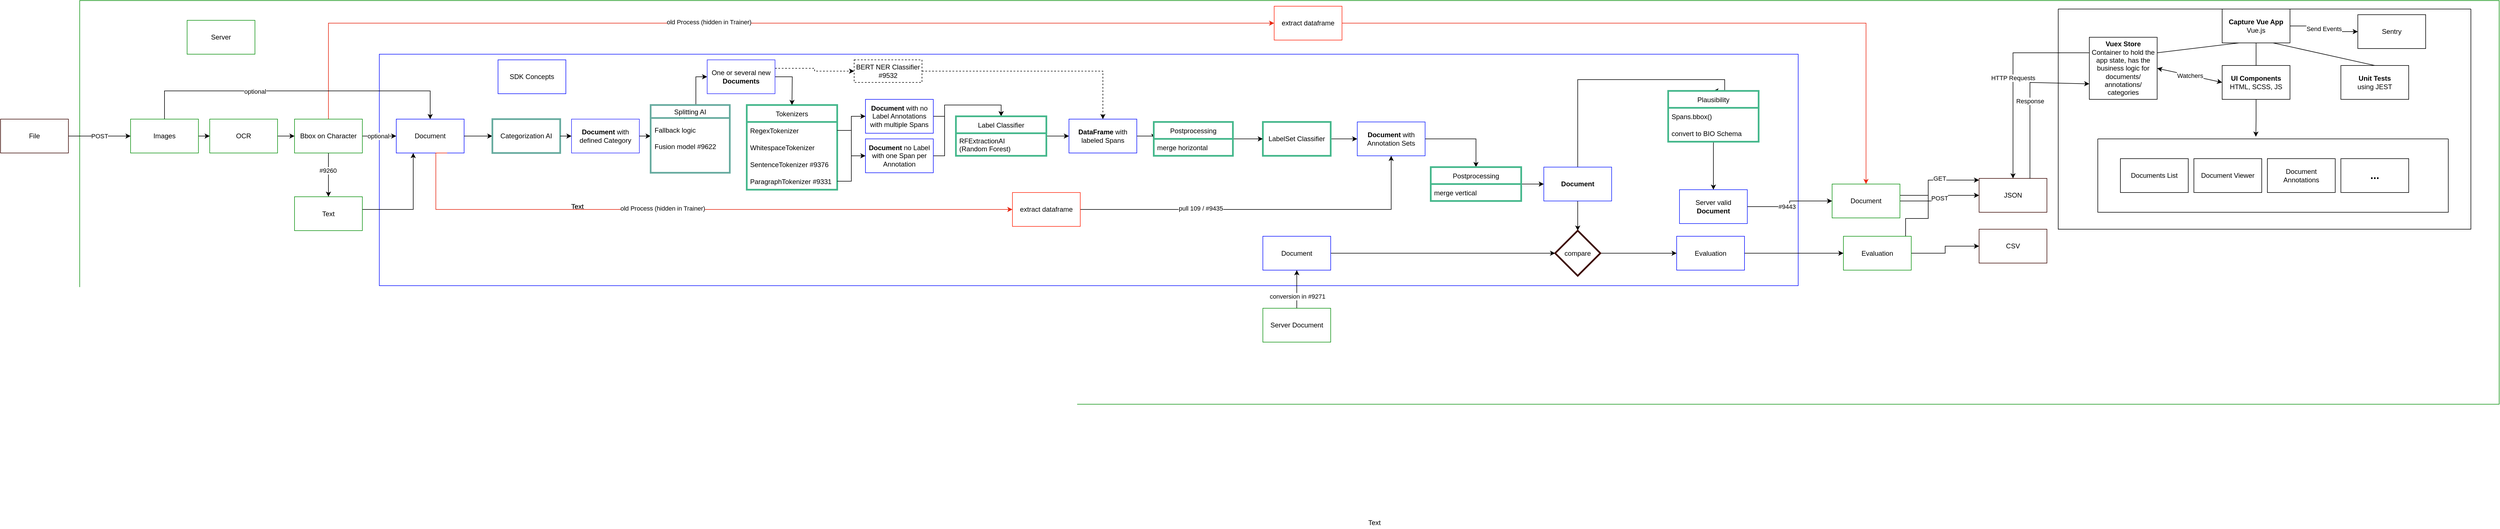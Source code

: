 <mxfile version="20.5.1" type="device"><diagram id="Y_4e-g6y54JG4lKSlURq" name="Page-1"><mxGraphModel dx="2751" dy="1228" grid="1" gridSize="10" guides="1" tooltips="1" connect="1" arrows="1" fold="1" page="1" pageScale="1" pageWidth="850" pageHeight="1100" math="0" shadow="0"><root><mxCell id="0"/><mxCell id="1" parent="0"/><mxCell id="4hGdP1M2JwbJeWWglB2I-54" value="" style="rounded=0;whiteSpace=wrap;html=1;strokeColor=#129416;" parent="1" vertex="1"><mxGeometry x="-700" y="115" width="4280" height="715" as="geometry"/></mxCell><mxCell id="4hGdP1M2JwbJeWWglB2I-15" value="" style="rounded=0;whiteSpace=wrap;html=1;strokeColor=#0F17FF;" parent="1" vertex="1"><mxGeometry x="-170" y="210" width="2510" height="410" as="geometry"/></mxCell><mxCell id="4hGdP1M2JwbJeWWglB2I-59" style="edgeStyle=orthogonalEdgeStyle;rounded=0;orthogonalLoop=1;jettySize=auto;html=1;exitX=0.5;exitY=0;exitDx=0;exitDy=0;entryX=0;entryY=0.5;entryDx=0;entryDy=0;strokeColor=#E62712;" parent="1" source="4hGdP1M2JwbJeWWglB2I-42" target="4hGdP1M2JwbJeWWglB2I-60" edge="1"><mxGeometry relative="1" as="geometry"><Array as="points"><mxPoint x="-260" y="155"/></Array></mxGeometry></mxCell><mxCell id="9MLLla6oI4jPxRE4S_ba-36" value="old Process (hidden in Trainer)" style="edgeLabel;html=1;align=center;verticalAlign=middle;resizable=0;points=[];" parent="4hGdP1M2JwbJeWWglB2I-59" vertex="1" connectable="0"><mxGeometry x="-0.086" y="2" relative="1" as="geometry"><mxPoint as="offset"/></mxGeometry></mxCell><mxCell id="4hGdP1M2JwbJeWWglB2I-1" value="Document" style="rounded=0;whiteSpace=wrap;html=1;fillColor=none;strokeColor=#0F17FF;" parent="1" vertex="1"><mxGeometry x="-140" y="325" width="120" height="60" as="geometry"/></mxCell><mxCell id="9MLLla6oI4jPxRE4S_ba-65" style="edgeStyle=orthogonalEdgeStyle;rounded=0;orthogonalLoop=1;jettySize=auto;html=1;entryX=0.5;entryY=0;entryDx=0;entryDy=0;" parent="1" source="4hGdP1M2JwbJeWWglB2I-4" target="9MLLla6oI4jPxRE4S_ba-66" edge="1"><mxGeometry relative="1" as="geometry"/></mxCell><mxCell id="4hGdP1M2JwbJeWWglB2I-4" value="&lt;b&gt;Document&lt;/b&gt; no Label with one Span per Annotation" style="rounded=0;whiteSpace=wrap;html=1;strokeColor=#0F17FF;" parent="1" vertex="1"><mxGeometry x="690" y="360" width="120" height="60" as="geometry"/></mxCell><mxCell id="PVjARp0YHHE5zDxc7D2C-5" style="edgeStyle=orthogonalEdgeStyle;rounded=0;orthogonalLoop=1;jettySize=auto;html=1;exitX=1;exitY=0.5;exitDx=0;exitDy=0;entryX=0.5;entryY=0;entryDx=0;entryDy=0;" parent="1" source="4hGdP1M2JwbJeWWglB2I-25" target="9MLLla6oI4jPxRE4S_ba-72" edge="1"><mxGeometry relative="1" as="geometry"><Array as="points"><mxPoint x="1770" y="360"/></Array></mxGeometry></mxCell><mxCell id="4hGdP1M2JwbJeWWglB2I-25" value="&lt;b&gt;Document&lt;/b&gt; with Annotation Sets" style="rounded=0;whiteSpace=wrap;html=1;strokeColor=#1222FF;" parent="1" vertex="1"><mxGeometry x="1560" y="330" width="120" height="60" as="geometry"/></mxCell><mxCell id="4hGdP1M2JwbJeWWglB2I-38" value="SDK Concepts" style="rounded=0;whiteSpace=wrap;html=1;fillColor=none;strokeColor=#0F17FF;" parent="1" vertex="1"><mxGeometry x="40" y="220" width="120" height="60" as="geometry"/></mxCell><mxCell id="9MLLla6oI4jPxRE4S_ba-107" value="" style="edgeStyle=orthogonalEdgeStyle;rounded=0;orthogonalLoop=1;jettySize=auto;html=1;" parent="1" source="4hGdP1M2JwbJeWWglB2I-40" target="9MLLla6oI4jPxRE4S_ba-106" edge="1"><mxGeometry relative="1" as="geometry"><Array as="points"><mxPoint x="2570" y="460"/><mxPoint x="2570" y="433"/></Array></mxGeometry></mxCell><mxCell id="9MLLla6oI4jPxRE4S_ba-109" value="GET" style="edgeLabel;html=1;align=center;verticalAlign=middle;resizable=0;points=[];" parent="9MLLla6oI4jPxRE4S_ba-107" vertex="1" connectable="0"><mxGeometry x="0.153" y="3" relative="1" as="geometry"><mxPoint as="offset"/></mxGeometry></mxCell><mxCell id="PVjARp0YHHE5zDxc7D2C-23" value="POST" style="edgeStyle=orthogonalEdgeStyle;rounded=0;orthogonalLoop=1;jettySize=auto;html=1;exitX=1;exitY=0.5;exitDx=0;exitDy=0;strokeColor=default;" parent="1" source="4hGdP1M2JwbJeWWglB2I-40" target="9MLLla6oI4jPxRE4S_ba-106" edge="1"><mxGeometry relative="1" as="geometry"/></mxCell><mxCell id="4hGdP1M2JwbJeWWglB2I-40" value="Document" style="rounded=0;whiteSpace=wrap;html=1;strokeColor=#129416;" parent="1" vertex="1"><mxGeometry x="2400" y="440" width="120" height="60" as="geometry"/></mxCell><mxCell id="4hGdP1M2JwbJeWWglB2I-44" style="edgeStyle=orthogonalEdgeStyle;rounded=0;orthogonalLoop=1;jettySize=auto;html=1;" parent="1" source="4hGdP1M2JwbJeWWglB2I-42" target="4hGdP1M2JwbJeWWglB2I-1" edge="1"><mxGeometry relative="1" as="geometry"><Array as="points"><mxPoint x="-130" y="355"/><mxPoint x="-130" y="355"/></Array></mxGeometry></mxCell><mxCell id="9MLLla6oI4jPxRE4S_ba-6" value="optional" style="edgeLabel;html=1;align=center;verticalAlign=middle;resizable=0;points=[];" parent="4hGdP1M2JwbJeWWglB2I-44" vertex="1" connectable="0"><mxGeometry x="-0.063" relative="1" as="geometry"><mxPoint as="offset"/></mxGeometry></mxCell><mxCell id="9MLLla6oI4jPxRE4S_ba-1" value="" style="edgeStyle=orthogonalEdgeStyle;rounded=0;orthogonalLoop=1;jettySize=auto;html=1;" parent="1" source="4hGdP1M2JwbJeWWglB2I-42" target="4hGdP1M2JwbJeWWglB2I-43" edge="1"><mxGeometry relative="1" as="geometry"/></mxCell><mxCell id="9MLLla6oI4jPxRE4S_ba-2" value="#9260" style="edgeLabel;html=1;align=center;verticalAlign=middle;resizable=0;points=[];" parent="9MLLla6oI4jPxRE4S_ba-1" vertex="1" connectable="0"><mxGeometry x="-0.205" y="-1" relative="1" as="geometry"><mxPoint as="offset"/></mxGeometry></mxCell><mxCell id="4hGdP1M2JwbJeWWglB2I-42" value="Bbox on Character" style="rounded=0;whiteSpace=wrap;html=1;fillColor=none;strokeColor=#129416;" parent="1" vertex="1"><mxGeometry x="-320" y="325" width="120" height="60" as="geometry"/></mxCell><mxCell id="4hGdP1M2JwbJeWWglB2I-45" style="edgeStyle=orthogonalEdgeStyle;rounded=0;orthogonalLoop=1;jettySize=auto;html=1;" parent="1" source="4hGdP1M2JwbJeWWglB2I-43" target="4hGdP1M2JwbJeWWglB2I-1" edge="1"><mxGeometry relative="1" as="geometry"><Array as="points"><mxPoint x="-110" y="485"/></Array></mxGeometry></mxCell><mxCell id="4hGdP1M2JwbJeWWglB2I-43" value="Text" style="rounded=0;whiteSpace=wrap;html=1;fillColor=none;strokeColor=#129416;" parent="1" vertex="1"><mxGeometry x="-320" y="462.5" width="120" height="60" as="geometry"/></mxCell><mxCell id="9MLLla6oI4jPxRE4S_ba-94" style="edgeStyle=orthogonalEdgeStyle;rounded=0;orthogonalLoop=1;jettySize=auto;html=1;" parent="1" source="4hGdP1M2JwbJeWWglB2I-46" target="9MLLla6oI4jPxRE4S_ba-93" edge="1"><mxGeometry relative="1" as="geometry"/></mxCell><mxCell id="4hGdP1M2JwbJeWWglB2I-46" value="Document" style="rounded=0;whiteSpace=wrap;html=1;strokeColor=#0F17FF;" parent="1" vertex="1"><mxGeometry x="1393" y="532.5" width="120" height="60" as="geometry"/></mxCell><mxCell id="4hGdP1M2JwbJeWWglB2I-50" style="edgeStyle=orthogonalEdgeStyle;rounded=0;orthogonalLoop=1;jettySize=auto;html=1;" parent="1" source="4hGdP1M2JwbJeWWglB2I-47" target="4hGdP1M2JwbJeWWglB2I-46" edge="1"><mxGeometry relative="1" as="geometry"/></mxCell><mxCell id="V9HdjX9iqHW_Pui06T7V-1" value="conversion in #9271" style="edgeLabel;html=1;align=center;verticalAlign=middle;resizable=0;points=[];" parent="4hGdP1M2JwbJeWWglB2I-50" vertex="1" connectable="0"><mxGeometry x="-0.379" y="-1" relative="1" as="geometry"><mxPoint as="offset"/></mxGeometry></mxCell><mxCell id="4hGdP1M2JwbJeWWglB2I-47" value="Server Document" style="rounded=0;whiteSpace=wrap;html=1;strokeColor=#129416;" parent="1" vertex="1"><mxGeometry x="1393" y="660" width="120" height="60" as="geometry"/></mxCell><mxCell id="4hGdP1M2JwbJeWWglB2I-55" value="Server" style="rounded=0;whiteSpace=wrap;html=1;fillColor=none;strokeColor=#129416;" parent="1" vertex="1"><mxGeometry x="-510" y="150" width="120" height="60" as="geometry"/></mxCell><mxCell id="9MLLla6oI4jPxRE4S_ba-114" style="edgeStyle=orthogonalEdgeStyle;rounded=0;orthogonalLoop=1;jettySize=auto;html=1;" parent="1" source="4hGdP1M2JwbJeWWglB2I-56" target="9MLLla6oI4jPxRE4S_ba-104" edge="1"><mxGeometry relative="1" as="geometry"/></mxCell><mxCell id="PVjARp0YHHE5zDxc7D2C-24" style="rounded=0;orthogonalLoop=1;jettySize=auto;html=1;exitX=0.75;exitY=0;exitDx=0;exitDy=0;strokeColor=default;edgeStyle=orthogonalEdgeStyle;endArrow=none;endFill=0;" parent="1" source="4hGdP1M2JwbJeWWglB2I-56" edge="1"><mxGeometry relative="1" as="geometry"><mxPoint x="2570" y="460" as="targetPoint"/><Array as="points"><mxPoint x="2530" y="533"/><mxPoint x="2530" y="501"/><mxPoint x="2570" y="501"/></Array></mxGeometry></mxCell><mxCell id="4hGdP1M2JwbJeWWglB2I-56" value="Evaluation" style="rounded=0;whiteSpace=wrap;html=1;strokeColor=#129416;" parent="1" vertex="1"><mxGeometry x="2420" y="532.5" width="120" height="60" as="geometry"/></mxCell><mxCell id="4hGdP1M2JwbJeWWglB2I-61" style="edgeStyle=orthogonalEdgeStyle;rounded=0;orthogonalLoop=1;jettySize=auto;html=1;strokeColor=#EB2813;entryX=0.5;entryY=0;entryDx=0;entryDy=0;" parent="1" source="4hGdP1M2JwbJeWWglB2I-60" target="4hGdP1M2JwbJeWWglB2I-40" edge="1"><mxGeometry relative="1" as="geometry"><Array as="points"><mxPoint x="2460" y="155"/></Array></mxGeometry></mxCell><mxCell id="4hGdP1M2JwbJeWWglB2I-60" value="extract dataframe" style="rounded=0;whiteSpace=wrap;html=1;strokeColor=#FF2C14;" parent="1" vertex="1"><mxGeometry x="1413" y="125" width="120" height="60" as="geometry"/></mxCell><mxCell id="9MLLla6oI4jPxRE4S_ba-4" style="edgeStyle=orthogonalEdgeStyle;rounded=0;orthogonalLoop=1;jettySize=auto;html=1;entryX=0.5;entryY=0;entryDx=0;entryDy=0;" parent="1" source="9MLLla6oI4jPxRE4S_ba-3" target="4hGdP1M2JwbJeWWglB2I-1" edge="1"><mxGeometry relative="1" as="geometry"><Array as="points"><mxPoint x="-247" y="275"/><mxPoint x="263" y="275"/></Array></mxGeometry></mxCell><mxCell id="9MLLla6oI4jPxRE4S_ba-5" value="optional" style="edgeLabel;html=1;align=center;verticalAlign=middle;resizable=0;points=[];" parent="9MLLla6oI4jPxRE4S_ba-4" vertex="1" connectable="0"><mxGeometry x="-0.263" y="-1" relative="1" as="geometry"><mxPoint as="offset"/></mxGeometry></mxCell><mxCell id="9MLLla6oI4jPxRE4S_ba-40" value="" style="edgeStyle=orthogonalEdgeStyle;rounded=0;orthogonalLoop=1;jettySize=auto;html=1;" parent="1" source="9MLLla6oI4jPxRE4S_ba-3" target="9MLLla6oI4jPxRE4S_ba-39" edge="1"><mxGeometry relative="1" as="geometry"/></mxCell><mxCell id="9MLLla6oI4jPxRE4S_ba-3" value="Images" style="rounded=0;whiteSpace=wrap;html=1;fillColor=none;strokeColor=#129416;" parent="1" vertex="1"><mxGeometry x="-610" y="325" width="120" height="60" as="geometry"/></mxCell><mxCell id="PVjARp0YHHE5zDxc7D2C-16" style="edgeStyle=orthogonalEdgeStyle;rounded=0;orthogonalLoop=1;jettySize=auto;html=1;exitX=1;exitY=0.5;exitDx=0;exitDy=0;entryX=0;entryY=0.5;entryDx=0;entryDy=0;" parent="1" source="9MLLla6oI4jPxRE4S_ba-10" target="PVjARp0YHHE5zDxc7D2C-7" edge="1"><mxGeometry relative="1" as="geometry"/></mxCell><mxCell id="9MLLla6oI4jPxRE4S_ba-10" value="&lt;b&gt;DataFrame&lt;/b&gt; with labeled Spans" style="rounded=0;whiteSpace=wrap;html=1;strokeColor=#0F17FF;" parent="1" vertex="1"><mxGeometry x="1050" y="325" width="120" height="60" as="geometry"/></mxCell><mxCell id="9MLLla6oI4jPxRE4S_ba-14" style="edgeStyle=orthogonalEdgeStyle;rounded=0;orthogonalLoop=1;jettySize=auto;html=1;" parent="1" source="9MLLla6oI4jPxRE4S_ba-12" target="4hGdP1M2JwbJeWWglB2I-25" edge="1"><mxGeometry relative="1" as="geometry"/></mxCell><mxCell id="9MLLla6oI4jPxRE4S_ba-12" value="LabelSet Classifier" style="rounded=0;whiteSpace=wrap;html=1;strokeColor=#44B78B;strokeWidth=3;" parent="1" vertex="1"><mxGeometry x="1393" y="330" width="120" height="60" as="geometry"/></mxCell><mxCell id="9MLLla6oI4jPxRE4S_ba-45" style="edgeStyle=orthogonalEdgeStyle;rounded=0;orthogonalLoop=1;jettySize=auto;html=1;" parent="1" source="9MLLla6oI4jPxRE4S_ba-90" target="4hGdP1M2JwbJeWWglB2I-40" edge="1"><mxGeometry relative="1" as="geometry"><mxPoint x="1803" y="355" as="sourcePoint"/></mxGeometry></mxCell><mxCell id="V9HdjX9iqHW_Pui06T7V-2" value="#9443" style="edgeLabel;html=1;align=center;verticalAlign=middle;resizable=0;points=[];" parent="9MLLla6oI4jPxRE4S_ba-45" vertex="1" connectable="0"><mxGeometry x="-0.133" relative="1" as="geometry"><mxPoint as="offset"/></mxGeometry></mxCell><mxCell id="9MLLla6oI4jPxRE4S_ba-41" style="edgeStyle=orthogonalEdgeStyle;rounded=0;orthogonalLoop=1;jettySize=auto;html=1;" parent="1" source="9MLLla6oI4jPxRE4S_ba-39" target="4hGdP1M2JwbJeWWglB2I-42" edge="1"><mxGeometry relative="1" as="geometry"/></mxCell><mxCell id="9MLLla6oI4jPxRE4S_ba-39" value="OCR" style="rounded=0;whiteSpace=wrap;html=1;fillColor=none;strokeColor=#129416;" parent="1" vertex="1"><mxGeometry x="-470" y="325" width="120" height="60" as="geometry"/></mxCell><mxCell id="9MLLla6oI4jPxRE4S_ba-43" style="edgeStyle=orthogonalEdgeStyle;rounded=0;orthogonalLoop=1;jettySize=auto;html=1;" parent="1" source="9MLLla6oI4jPxRE4S_ba-42" target="9MLLla6oI4jPxRE4S_ba-3" edge="1"><mxGeometry relative="1" as="geometry"/></mxCell><mxCell id="9MLLla6oI4jPxRE4S_ba-92" value="POST" style="edgeLabel;html=1;align=center;verticalAlign=middle;resizable=0;points=[];" parent="9MLLla6oI4jPxRE4S_ba-43" vertex="1" connectable="0"><mxGeometry x="0.236" y="-2" relative="1" as="geometry"><mxPoint x="-13" y="-2" as="offset"/></mxGeometry></mxCell><mxCell id="9MLLla6oI4jPxRE4S_ba-42" value="File" style="rounded=0;whiteSpace=wrap;html=1;fillColor=none;strokeColor=#3D0A05;" parent="1" vertex="1"><mxGeometry x="-840" y="325" width="120" height="60" as="geometry"/></mxCell><mxCell id="9MLLla6oI4jPxRE4S_ba-53" value="Tokenizers" style="swimlane;fontStyle=0;childLayout=stackLayout;horizontal=1;startSize=30;horizontalStack=0;resizeParent=1;resizeParentMax=0;resizeLast=0;collapsible=1;marginBottom=0;strokeColor=#44B78B;strokeWidth=3;" parent="1" vertex="1"><mxGeometry x="480" y="300" width="160" height="150" as="geometry"><mxRectangle x="320" y="370" width="150" height="30" as="alternateBounds"/></mxGeometry></mxCell><mxCell id="9MLLla6oI4jPxRE4S_ba-56" value="RegexTokenizer" style="text;strokeColor=none;fillColor=none;align=left;verticalAlign=middle;spacingLeft=4;spacingRight=4;overflow=hidden;points=[[0,0.5],[1,0.5]];portConstraint=eastwest;rotatable=0;" parent="9MLLla6oI4jPxRE4S_ba-53" vertex="1"><mxGeometry y="30" width="160" height="30" as="geometry"/></mxCell><mxCell id="PVjARp0YHHE5zDxc7D2C-11" value="WhitespaceTokenizer" style="text;strokeColor=none;fillColor=none;align=left;verticalAlign=middle;spacingLeft=4;spacingRight=4;overflow=hidden;points=[[0,0.5],[1,0.5]];portConstraint=eastwest;rotatable=0;" parent="9MLLla6oI4jPxRE4S_ba-53" vertex="1"><mxGeometry y="60" width="160" height="30" as="geometry"/></mxCell><mxCell id="9MLLla6oI4jPxRE4S_ba-54" value="SentenceTokenizer #9376" style="text;strokeColor=none;fillColor=none;align=left;verticalAlign=middle;spacingLeft=4;spacingRight=4;overflow=hidden;points=[[0,0.5],[1,0.5]];portConstraint=eastwest;rotatable=0;" parent="9MLLla6oI4jPxRE4S_ba-53" vertex="1"><mxGeometry y="90" width="160" height="30" as="geometry"/></mxCell><mxCell id="9MLLla6oI4jPxRE4S_ba-55" value="ParagraphTokenizer #9331" style="text;strokeColor=none;fillColor=none;align=left;verticalAlign=middle;spacingLeft=4;spacingRight=4;overflow=hidden;points=[[0,0.5],[1,0.5]];portConstraint=eastwest;rotatable=0;" parent="9MLLla6oI4jPxRE4S_ba-53" vertex="1"><mxGeometry y="120" width="160" height="30" as="geometry"/></mxCell><mxCell id="9MLLla6oI4jPxRE4S_ba-57" style="edgeStyle=orthogonalEdgeStyle;rounded=0;orthogonalLoop=1;jettySize=auto;html=1;" parent="1" source="9MLLla6oI4jPxRE4S_ba-56" target="4hGdP1M2JwbJeWWglB2I-4" edge="1"><mxGeometry relative="1" as="geometry"/></mxCell><mxCell id="9MLLla6oI4jPxRE4S_ba-64" style="edgeStyle=orthogonalEdgeStyle;rounded=0;orthogonalLoop=1;jettySize=auto;html=1;entryX=0.5;entryY=0;entryDx=0;entryDy=0;" parent="1" source="9MLLla6oI4jPxRE4S_ba-58" target="9MLLla6oI4jPxRE4S_ba-66" edge="1"><mxGeometry relative="1" as="geometry"/></mxCell><mxCell id="9MLLla6oI4jPxRE4S_ba-58" value="&lt;b&gt;Document&lt;/b&gt;&amp;nbsp;with no Label Annotations with multiple Spans" style="rounded=0;whiteSpace=wrap;html=1;strokeColor=#0F17FF;" parent="1" vertex="1"><mxGeometry x="690" y="290" width="120" height="60" as="geometry"/></mxCell><mxCell id="9MLLla6oI4jPxRE4S_ba-59" style="edgeStyle=orthogonalEdgeStyle;rounded=0;orthogonalLoop=1;jettySize=auto;html=1;entryX=0;entryY=0.5;entryDx=0;entryDy=0;" parent="1" source="9MLLla6oI4jPxRE4S_ba-55" target="9MLLla6oI4jPxRE4S_ba-58" edge="1"><mxGeometry relative="1" as="geometry"/></mxCell><mxCell id="9MLLla6oI4jPxRE4S_ba-71" style="edgeStyle=orthogonalEdgeStyle;rounded=0;orthogonalLoop=1;jettySize=auto;html=1;" parent="1" source="9MLLla6oI4jPxRE4S_ba-66" target="9MLLla6oI4jPxRE4S_ba-10" edge="1"><mxGeometry relative="1" as="geometry"/></mxCell><mxCell id="9MLLla6oI4jPxRE4S_ba-66" value="Label Classifier" style="swimlane;fontStyle=0;childLayout=stackLayout;horizontal=1;startSize=30;horizontalStack=0;resizeParent=1;resizeParentMax=0;resizeLast=0;collapsible=1;marginBottom=0;strokeColor=#44B78B;strokeWidth=3;" parent="1" vertex="1"><mxGeometry x="850" y="320" width="160" height="70" as="geometry"><mxRectangle x="320" y="370" width="150" height="30" as="alternateBounds"/></mxGeometry></mxCell><mxCell id="9MLLla6oI4jPxRE4S_ba-67" value="RFExtractionAI &#10;(Random Forest)" style="text;strokeColor=none;fillColor=none;align=left;verticalAlign=middle;spacingLeft=4;spacingRight=4;overflow=hidden;points=[[0,0.5],[1,0.5]];portConstraint=eastwest;rotatable=0;" parent="9MLLla6oI4jPxRE4S_ba-66" vertex="1"><mxGeometry y="30" width="160" height="40" as="geometry"/></mxCell><mxCell id="9MLLla6oI4jPxRE4S_ba-88" style="edgeStyle=orthogonalEdgeStyle;rounded=0;orthogonalLoop=1;jettySize=auto;html=1;entryX=0;entryY=0.5;entryDx=0;entryDy=0;" parent="1" source="9MLLla6oI4jPxRE4S_ba-72" target="9MLLla6oI4jPxRE4S_ba-77" edge="1"><mxGeometry relative="1" as="geometry"/></mxCell><mxCell id="9MLLla6oI4jPxRE4S_ba-72" value="Postprocessing" style="swimlane;fontStyle=0;childLayout=stackLayout;horizontal=1;startSize=30;horizontalStack=0;resizeParent=1;resizeParentMax=0;resizeLast=0;collapsible=1;marginBottom=0;strokeColor=#44B78B;strokeWidth=3;" parent="1" vertex="1"><mxGeometry x="1690" y="410" width="160" height="60" as="geometry"><mxRectangle x="320" y="370" width="150" height="30" as="alternateBounds"/></mxGeometry></mxCell><mxCell id="9MLLla6oI4jPxRE4S_ba-85" value="merge vertical" style="text;strokeColor=none;fillColor=none;align=left;verticalAlign=middle;spacingLeft=4;spacingRight=4;overflow=hidden;points=[[0,0.5],[1,0.5]];portConstraint=eastwest;rotatable=0;" parent="9MLLla6oI4jPxRE4S_ba-72" vertex="1"><mxGeometry y="30" width="160" height="30" as="geometry"/></mxCell><mxCell id="9MLLla6oI4jPxRE4S_ba-89" style="edgeStyle=orthogonalEdgeStyle;rounded=0;orthogonalLoop=1;jettySize=auto;html=1;entryX=0.5;entryY=0;entryDx=0;entryDy=0;" parent="1" source="9MLLla6oI4jPxRE4S_ba-77" target="9MLLla6oI4jPxRE4S_ba-78" edge="1"><mxGeometry relative="1" as="geometry"><Array as="points"><mxPoint x="1950" y="255"/><mxPoint x="2210" y="255"/></Array></mxGeometry></mxCell><mxCell id="9MLLla6oI4jPxRE4S_ba-95" style="edgeStyle=orthogonalEdgeStyle;rounded=0;orthogonalLoop=1;jettySize=auto;html=1;" parent="1" source="9MLLla6oI4jPxRE4S_ba-77" target="9MLLla6oI4jPxRE4S_ba-93" edge="1"><mxGeometry relative="1" as="geometry"/></mxCell><mxCell id="9MLLla6oI4jPxRE4S_ba-77" value="&lt;b&gt;Document&lt;/b&gt;" style="rounded=0;whiteSpace=wrap;html=1;strokeColor=#1222FF;" parent="1" vertex="1"><mxGeometry x="1890" y="410" width="120" height="60" as="geometry"/></mxCell><mxCell id="9MLLla6oI4jPxRE4S_ba-91" style="edgeStyle=orthogonalEdgeStyle;rounded=0;orthogonalLoop=1;jettySize=auto;html=1;" parent="1" source="9MLLla6oI4jPxRE4S_ba-78" target="9MLLla6oI4jPxRE4S_ba-90" edge="1"><mxGeometry relative="1" as="geometry"/></mxCell><mxCell id="9MLLla6oI4jPxRE4S_ba-78" value="Plausibility" style="swimlane;fontStyle=0;childLayout=stackLayout;horizontal=1;startSize=30;horizontalStack=0;resizeParent=1;resizeParentMax=0;resizeLast=0;collapsible=1;marginBottom=0;strokeColor=#44B78B;strokeWidth=3;" parent="1" vertex="1"><mxGeometry x="2110" y="275" width="160" height="90" as="geometry"><mxRectangle x="320" y="370" width="150" height="30" as="alternateBounds"/></mxGeometry></mxCell><mxCell id="9MLLla6oI4jPxRE4S_ba-79" value="Spans.bbox()" style="text;strokeColor=none;fillColor=none;align=left;verticalAlign=middle;spacingLeft=4;spacingRight=4;overflow=hidden;points=[[0,0.5],[1,0.5]];portConstraint=eastwest;rotatable=0;" parent="9MLLla6oI4jPxRE4S_ba-78" vertex="1"><mxGeometry y="30" width="160" height="30" as="geometry"/></mxCell><mxCell id="9MLLla6oI4jPxRE4S_ba-80" value="convert to BIO Schema" style="text;strokeColor=none;fillColor=none;align=left;verticalAlign=middle;spacingLeft=4;spacingRight=4;overflow=hidden;points=[[0,0.5],[1,0.5]];portConstraint=eastwest;rotatable=0;" parent="9MLLla6oI4jPxRE4S_ba-78" vertex="1"><mxGeometry y="60" width="160" height="30" as="geometry"/></mxCell><mxCell id="9MLLla6oI4jPxRE4S_ba-97" style="edgeStyle=orthogonalEdgeStyle;rounded=0;orthogonalLoop=1;jettySize=auto;html=1;" parent="1" source="9MLLla6oI4jPxRE4S_ba-93" target="9MLLla6oI4jPxRE4S_ba-96" edge="1"><mxGeometry relative="1" as="geometry"/></mxCell><mxCell id="9MLLla6oI4jPxRE4S_ba-93" value="compare" style="rhombus;whiteSpace=wrap;html=1;strokeColor=#3D0A05;strokeWidth=3;" parent="1" vertex="1"><mxGeometry x="1910" y="522.5" width="80" height="80" as="geometry"/></mxCell><mxCell id="9MLLla6oI4jPxRE4S_ba-98" style="edgeStyle=orthogonalEdgeStyle;rounded=0;orthogonalLoop=1;jettySize=auto;html=1;" parent="1" source="9MLLla6oI4jPxRE4S_ba-96" target="4hGdP1M2JwbJeWWglB2I-56" edge="1"><mxGeometry relative="1" as="geometry"/></mxCell><mxCell id="9MLLla6oI4jPxRE4S_ba-96" value="Evaluation" style="rounded=0;whiteSpace=wrap;html=1;strokeColor=#0F17FF;" parent="1" vertex="1"><mxGeometry x="2125" y="532.5" width="120" height="60" as="geometry"/></mxCell><mxCell id="9MLLla6oI4jPxRE4S_ba-104" value="CSV" style="rounded=0;whiteSpace=wrap;html=1;strokeColor=#3D0A05;" parent="1" vertex="1"><mxGeometry x="2660" y="520" width="120" height="60" as="geometry"/></mxCell><mxCell id="9MLLla6oI4jPxRE4S_ba-106" value="JSON" style="rounded=0;whiteSpace=wrap;html=1;strokeColor=#3D0A05;" parent="1" vertex="1"><mxGeometry x="2660" y="430" width="120" height="60" as="geometry"/></mxCell><mxCell id="V9HdjX9iqHW_Pui06T7V-6" style="edgeStyle=orthogonalEdgeStyle;rounded=0;orthogonalLoop=1;jettySize=auto;html=1;" parent="1" source="V9HdjX9iqHW_Pui06T7V-3" target="4hGdP1M2JwbJeWWglB2I-25" edge="1"><mxGeometry relative="1" as="geometry"/></mxCell><mxCell id="V9HdjX9iqHW_Pui06T7V-7" value="pull 109 / #9435" style="edgeLabel;html=1;align=center;verticalAlign=middle;resizable=0;points=[];" parent="V9HdjX9iqHW_Pui06T7V-6" vertex="1" connectable="0"><mxGeometry x="-0.34" y="2" relative="1" as="geometry"><mxPoint as="offset"/></mxGeometry></mxCell><mxCell id="V9HdjX9iqHW_Pui06T7V-3" value="extract dataframe" style="rounded=0;whiteSpace=wrap;html=1;strokeColor=#FF2C14;" parent="1" vertex="1"><mxGeometry x="950" y="455" width="120" height="60" as="geometry"/></mxCell><mxCell id="V9HdjX9iqHW_Pui06T7V-4" style="edgeStyle=orthogonalEdgeStyle;rounded=0;orthogonalLoop=1;jettySize=auto;html=1;exitX=0.75;exitY=1;exitDx=0;exitDy=0;entryX=0;entryY=0.5;entryDx=0;entryDy=0;strokeColor=#E62712;" parent="1" source="4hGdP1M2JwbJeWWglB2I-1" target="V9HdjX9iqHW_Pui06T7V-3" edge="1"><mxGeometry relative="1" as="geometry"><Array as="points"><mxPoint x="-70" y="385"/><mxPoint x="-70" y="485"/></Array><mxPoint x="83" y="335" as="sourcePoint"/><mxPoint x="1423" y="165" as="targetPoint"/></mxGeometry></mxCell><mxCell id="V9HdjX9iqHW_Pui06T7V-5" value="old Process (hidden in Trainer)" style="edgeLabel;html=1;align=center;verticalAlign=middle;resizable=0;points=[];" parent="V9HdjX9iqHW_Pui06T7V-4" vertex="1" connectable="0"><mxGeometry x="-0.086" y="2" relative="1" as="geometry"><mxPoint as="offset"/></mxGeometry></mxCell><mxCell id="_Jl0bR7rnxiuHE7fY8Y--5" value="" style="endArrow=classic;html=1;rounded=0;exitX=1;exitY=0.5;exitDx=0;exitDy=0;" parent="1" source="4hGdP1M2JwbJeWWglB2I-1" edge="1"><mxGeometry width="50" height="50" relative="1" as="geometry"><mxPoint x="200" y="420" as="sourcePoint"/><mxPoint x="30" y="355" as="targetPoint"/></mxGeometry></mxCell><mxCell id="_Jl0bR7rnxiuHE7fY8Y--6" value="Text" style="text;html=1;resizable=0;autosize=1;align=center;verticalAlign=middle;points=[];fillColor=none;strokeColor=none;rounded=0;" parent="1" vertex="1"><mxGeometry x="160" y="470" width="40" height="20" as="geometry"/></mxCell><mxCell id="gmDyt483ovcnzdWVHVRp-16" value="" style="edgeStyle=orthogonalEdgeStyle;rounded=0;orthogonalLoop=1;jettySize=auto;html=1;entryX=0;entryY=0.5;entryDx=0;entryDy=0;" parent="1" target="gmDyt483ovcnzdWVHVRp-9" edge="1"><mxGeometry relative="1" as="geometry"><mxPoint x="370.034" y="325" as="sourcePoint"/><mxPoint x="370" y="245" as="targetPoint"/><Array as="points"><mxPoint x="370" y="300"/><mxPoint x="390" y="300"/><mxPoint x="390" y="250"/></Array></mxGeometry></mxCell><mxCell id="_Jl0bR7rnxiuHE7fY8Y--8" value="Text" style="text;html=1;resizable=0;autosize=1;align=center;verticalAlign=middle;points=[];fillColor=none;strokeColor=none;rounded=0;" parent="1" vertex="1"><mxGeometry x="160" y="470" width="40" height="20" as="geometry"/></mxCell><mxCell id="gmDyt483ovcnzdWVHVRp-1" value="Categorization AI" style="rounded=0;whiteSpace=wrap;html=1;strokeWidth=3;strokeColor=#67AB9F;" parent="1" vertex="1"><mxGeometry x="30" y="325" width="120" height="60" as="geometry"/></mxCell><mxCell id="gmDyt483ovcnzdWVHVRp-7" value="&lt;b&gt;Document&lt;/b&gt; with defined Category" style="rounded=0;whiteSpace=wrap;html=1;strokeColor=#3333FF;strokeWidth=1;" parent="1" vertex="1"><mxGeometry x="170" y="325" width="120" height="60" as="geometry"/></mxCell><mxCell id="gmDyt483ovcnzdWVHVRp-8" value="Text" style="text;html=1;resizable=0;autosize=1;align=center;verticalAlign=middle;points=[];fillColor=none;strokeColor=none;rounded=0;strokeWidth=1;" parent="1" vertex="1"><mxGeometry x="1570" y="1030" width="40" height="20" as="geometry"/></mxCell><mxCell id="gmDyt483ovcnzdWVHVRp-18" value="" style="edgeStyle=orthogonalEdgeStyle;rounded=0;orthogonalLoop=1;jettySize=auto;html=1;" parent="1" source="gmDyt483ovcnzdWVHVRp-9" edge="1"><mxGeometry relative="1" as="geometry"><mxPoint x="560" y="300" as="targetPoint"/></mxGeometry></mxCell><mxCell id="PVjARp0YHHE5zDxc7D2C-20" style="edgeStyle=orthogonalEdgeStyle;rounded=0;orthogonalLoop=1;jettySize=auto;html=1;exitX=1;exitY=0.25;exitDx=0;exitDy=0;entryX=0;entryY=0.5;entryDx=0;entryDy=0;strokeColor=default;dashed=1;" parent="1" source="gmDyt483ovcnzdWVHVRp-9" target="PVjARp0YHHE5zDxc7D2C-19" edge="1"><mxGeometry relative="1" as="geometry"/></mxCell><mxCell id="gmDyt483ovcnzdWVHVRp-9" value="One or several new &lt;b&gt;Documents&lt;/b&gt; " style="rounded=0;whiteSpace=wrap;html=1;strokeColor=#3333FF;strokeWidth=1;" parent="1" vertex="1"><mxGeometry x="410" y="220" width="120" height="60" as="geometry"/></mxCell><mxCell id="gmDyt483ovcnzdWVHVRp-11" value="" style="endArrow=classic;html=1;rounded=0;entryX=0;entryY=0.5;entryDx=0;entryDy=0;exitX=1;exitY=0.5;exitDx=0;exitDy=0;" parent="1" source="gmDyt483ovcnzdWVHVRp-1" target="gmDyt483ovcnzdWVHVRp-7" edge="1"><mxGeometry width="50" height="50" relative="1" as="geometry"><mxPoint x="390" y="540" as="sourcePoint"/><mxPoint x="440" y="490" as="targetPoint"/></mxGeometry></mxCell><mxCell id="gmDyt483ovcnzdWVHVRp-12" value="" style="endArrow=classic;html=1;rounded=0;entryX=0;entryY=0.5;entryDx=0;entryDy=0;" parent="1" source="gmDyt483ovcnzdWVHVRp-7" edge="1"><mxGeometry width="50" height="50" relative="1" as="geometry"><mxPoint x="390" y="540" as="sourcePoint"/><mxPoint x="310" y="355" as="targetPoint"/></mxGeometry></mxCell><mxCell id="gmDyt483ovcnzdWVHVRp-19" value="Splitting AI" style="swimlane;strokeColor=#67AB9F;strokeWidth=3;fontStyle=0" parent="1" vertex="1"><mxGeometry x="310" y="300" width="140" height="120" as="geometry"/></mxCell><mxCell id="gmDyt483ovcnzdWVHVRp-20" value="&lt;div align=&quot;left&quot;&gt;Fallback logic&lt;/div&gt;&lt;div align=&quot;left&quot;&gt;&lt;br&gt;&lt;/div&gt;&lt;div align=&quot;left&quot;&gt;Fusion model #9622&lt;br&gt;&lt;/div&gt;" style="text;html=1;resizable=0;autosize=1;align=left;verticalAlign=middle;points=[];fillColor=none;strokeColor=none;rounded=0;strokeWidth=3;" parent="gmDyt483ovcnzdWVHVRp-19" vertex="1"><mxGeometry x="5" y="29" width="130" height="60" as="geometry"/></mxCell><mxCell id="PVjARp0YHHE5zDxc7D2C-14" style="edgeStyle=orthogonalEdgeStyle;rounded=0;orthogonalLoop=1;jettySize=auto;html=1;exitX=1;exitY=0.5;exitDx=0;exitDy=0;entryX=0;entryY=0.5;entryDx=0;entryDy=0;" parent="1" source="PVjARp0YHHE5zDxc7D2C-7" target="9MLLla6oI4jPxRE4S_ba-12" edge="1"><mxGeometry relative="1" as="geometry"/></mxCell><mxCell id="PVjARp0YHHE5zDxc7D2C-7" value="Postprocessing" style="swimlane;fontStyle=0;childLayout=stackLayout;horizontal=1;startSize=30;horizontalStack=0;resizeParent=1;resizeParentMax=0;resizeLast=0;collapsible=1;marginBottom=0;strokeColor=#44B78B;strokeWidth=3;" parent="1" vertex="1"><mxGeometry x="1200" y="330" width="140" height="60" as="geometry"><mxRectangle x="320" y="370" width="150" height="30" as="alternateBounds"/></mxGeometry></mxCell><mxCell id="PVjARp0YHHE5zDxc7D2C-8" value="merge horizontal" style="text;strokeColor=none;fillColor=none;align=left;verticalAlign=middle;spacingLeft=4;spacingRight=4;overflow=hidden;points=[[0,0.5],[1,0.5]];portConstraint=eastwest;rotatable=0;" parent="PVjARp0YHHE5zDxc7D2C-7" vertex="1"><mxGeometry y="30" width="140" height="30" as="geometry"/></mxCell><mxCell id="9MLLla6oI4jPxRE4S_ba-90" value="Server valid&lt;br&gt;&lt;b&gt;Document&lt;/b&gt;" style="rounded=0;whiteSpace=wrap;html=1;strokeColor=#1222FF;" parent="1" vertex="1"><mxGeometry x="2130" y="450" width="120" height="60" as="geometry"/></mxCell><mxCell id="PVjARp0YHHE5zDxc7D2C-21" style="edgeStyle=orthogonalEdgeStyle;rounded=0;orthogonalLoop=1;jettySize=auto;html=1;exitX=1;exitY=0.5;exitDx=0;exitDy=0;dashed=1;strokeColor=default;" parent="1" source="PVjARp0YHHE5zDxc7D2C-19" target="9MLLla6oI4jPxRE4S_ba-10" edge="1"><mxGeometry relative="1" as="geometry"/></mxCell><mxCell id="PVjARp0YHHE5zDxc7D2C-19" value="BERT NER Classifier&lt;br&gt;#9532" style="rounded=0;whiteSpace=wrap;html=1;dashed=1;" parent="1" vertex="1"><mxGeometry x="670" y="220" width="120" height="40" as="geometry"/></mxCell><mxCell id="LKTkPYLuN1g2WceH0jgF-63" value="Send Events" style="edgeStyle=orthogonalEdgeStyle;rounded=0;orthogonalLoop=1;jettySize=auto;html=1;movable=1;resizable=1;rotatable=1;deletable=1;editable=1;connectable=1;" edge="1" parent="1" source="LKTkPYLuN1g2WceH0jgF-64" target="LKTkPYLuN1g2WceH0jgF-72"><mxGeometry relative="1" as="geometry"/></mxCell><mxCell id="LKTkPYLuN1g2WceH0jgF-64" value="&lt;b&gt;Capture Vue App&lt;/b&gt;&lt;br&gt;Vue.js" style="rounded=0;whiteSpace=wrap;html=1;movable=1;resizable=1;rotatable=1;deletable=1;editable=1;connectable=1;" vertex="1" parent="1"><mxGeometry x="3090" y="130" width="120" height="60" as="geometry"/></mxCell><mxCell id="LKTkPYLuN1g2WceH0jgF-65" value="" style="edgeStyle=orthogonalEdgeStyle;rounded=0;orthogonalLoop=1;jettySize=auto;html=1;entryX=0.451;entryY=-0.03;entryDx=0;entryDy=0;entryPerimeter=0;movable=1;resizable=1;rotatable=1;deletable=1;editable=1;connectable=1;" edge="1" parent="1" source="LKTkPYLuN1g2WceH0jgF-66" target="LKTkPYLuN1g2WceH0jgF-74"><mxGeometry relative="1" as="geometry"/></mxCell><mxCell id="LKTkPYLuN1g2WceH0jgF-66" value="&lt;b&gt;UI Components&lt;/b&gt;&lt;br&gt;HTML, SCSS, JS" style="rounded=0;whiteSpace=wrap;html=1;movable=1;resizable=1;rotatable=1;deletable=1;editable=1;connectable=1;" vertex="1" parent="1"><mxGeometry x="3090" y="230" width="120" height="60" as="geometry"/></mxCell><mxCell id="LKTkPYLuN1g2WceH0jgF-67" value="&lt;b&gt;Unit Tests&lt;/b&gt;&lt;br&gt;using JEST" style="rounded=0;whiteSpace=wrap;html=1;movable=1;resizable=1;rotatable=1;deletable=1;editable=1;connectable=1;" vertex="1" parent="1"><mxGeometry x="3300" y="230" width="120" height="60" as="geometry"/></mxCell><mxCell id="LKTkPYLuN1g2WceH0jgF-68" value="HTTP Requests" style="edgeStyle=orthogonalEdgeStyle;rounded=0;orthogonalLoop=1;jettySize=auto;html=1;entryX=0.5;entryY=0;entryDx=0;entryDy=0;exitX=0;exitY=0.25;exitDx=0;exitDy=0;movable=1;resizable=1;rotatable=1;deletable=1;editable=1;connectable=1;" edge="1" parent="1" source="LKTkPYLuN1g2WceH0jgF-69" target="9MLLla6oI4jPxRE4S_ba-106"><mxGeometry relative="1" as="geometry"><mxPoint x="2780" y="445" as="targetPoint"/></mxGeometry></mxCell><mxCell id="LKTkPYLuN1g2WceH0jgF-69" value="&lt;b&gt;Vuex Store&lt;br&gt;&lt;/b&gt;Container to hold the app state, has the business logic for documents/ annotations/ categories" style="rounded=0;whiteSpace=wrap;html=1;movable=1;resizable=1;rotatable=1;deletable=1;editable=1;connectable=1;" vertex="1" parent="1"><mxGeometry x="2855" y="180" width="120" height="110" as="geometry"/></mxCell><mxCell id="LKTkPYLuN1g2WceH0jgF-71" value="Response" style="endArrow=classic;html=1;rounded=0;exitX=0.75;exitY=0;exitDx=0;exitDy=0;entryX=0;entryY=0.75;entryDx=0;entryDy=0;movable=1;resizable=1;rotatable=1;deletable=1;editable=1;connectable=1;" edge="1" parent="1" source="9MLLla6oI4jPxRE4S_ba-106" target="LKTkPYLuN1g2WceH0jgF-69"><mxGeometry width="50" height="50" relative="1" as="geometry"><mxPoint x="2780" y="475" as="sourcePoint"/><mxPoint x="3050" y="450" as="targetPoint"/><Array as="points"><mxPoint x="2750" y="260"/></Array></mxGeometry></mxCell><mxCell id="LKTkPYLuN1g2WceH0jgF-72" value="Sentry" style="whiteSpace=wrap;html=1;rounded=0;movable=1;resizable=1;rotatable=1;deletable=1;editable=1;connectable=1;" vertex="1" parent="1"><mxGeometry x="3330" y="140" width="120" height="60" as="geometry"/></mxCell><mxCell id="LKTkPYLuN1g2WceH0jgF-73" value="Watchers" style="endArrow=classic;startArrow=classic;html=1;rounded=0;exitX=1;exitY=0.5;exitDx=0;exitDy=0;entryX=0;entryY=0.5;entryDx=0;entryDy=0;movable=1;resizable=1;rotatable=1;deletable=1;editable=1;connectable=1;" edge="1" parent="1" source="LKTkPYLuN1g2WceH0jgF-69" target="LKTkPYLuN1g2WceH0jgF-66"><mxGeometry width="50" height="50" relative="1" as="geometry"><mxPoint x="3120" y="480" as="sourcePoint"/><mxPoint x="3170" y="430" as="targetPoint"/></mxGeometry></mxCell><mxCell id="LKTkPYLuN1g2WceH0jgF-79" value="" style="endArrow=none;html=1;rounded=0;fontSize=19;entryX=0.25;entryY=1;entryDx=0;entryDy=0;exitX=1;exitY=0.25;exitDx=0;exitDy=0;movable=1;resizable=1;rotatable=1;deletable=1;editable=1;connectable=1;" edge="1" parent="1" source="LKTkPYLuN1g2WceH0jgF-69" target="LKTkPYLuN1g2WceH0jgF-64"><mxGeometry width="50" height="50" relative="1" as="geometry"><mxPoint x="3100" y="460" as="sourcePoint"/><mxPoint x="3150" y="410" as="targetPoint"/></mxGeometry></mxCell><mxCell id="LKTkPYLuN1g2WceH0jgF-80" value="" style="endArrow=none;html=1;rounded=0;fontSize=19;entryX=0.5;entryY=1;entryDx=0;entryDy=0;exitX=0.5;exitY=0;exitDx=0;exitDy=0;movable=1;resizable=1;rotatable=1;deletable=1;editable=1;connectable=1;" edge="1" parent="1" source="LKTkPYLuN1g2WceH0jgF-66" target="LKTkPYLuN1g2WceH0jgF-64"><mxGeometry width="50" height="50" relative="1" as="geometry"><mxPoint x="3100" y="460" as="sourcePoint"/><mxPoint x="3150" y="410" as="targetPoint"/></mxGeometry></mxCell><mxCell id="LKTkPYLuN1g2WceH0jgF-81" value="" style="endArrow=none;html=1;rounded=0;fontSize=19;entryX=0.75;entryY=1;entryDx=0;entryDy=0;exitX=0.5;exitY=0;exitDx=0;exitDy=0;movable=1;resizable=1;rotatable=1;deletable=1;editable=1;connectable=1;" edge="1" parent="1" source="LKTkPYLuN1g2WceH0jgF-67" target="LKTkPYLuN1g2WceH0jgF-64"><mxGeometry width="50" height="50" relative="1" as="geometry"><mxPoint x="3100" y="460" as="sourcePoint"/><mxPoint x="3150" y="410" as="targetPoint"/></mxGeometry></mxCell><mxCell id="LKTkPYLuN1g2WceH0jgF-77" value="Document Annotations" style="rounded=0;whiteSpace=wrap;html=1;movable=1;resizable=1;rotatable=1;deletable=1;editable=1;connectable=1;" vertex="1" parent="1"><mxGeometry x="3170" y="395" width="120" height="60" as="geometry"/></mxCell><mxCell id="LKTkPYLuN1g2WceH0jgF-76" value="Document Viewer" style="whiteSpace=wrap;html=1;rounded=0;movable=1;resizable=1;rotatable=1;deletable=1;editable=1;connectable=1;" vertex="1" parent="1"><mxGeometry x="3040" y="395" width="120" height="60" as="geometry"/></mxCell><mxCell id="LKTkPYLuN1g2WceH0jgF-75" value="Documents List" style="rounded=0;whiteSpace=wrap;html=1;movable=1;resizable=1;rotatable=1;deletable=1;editable=1;connectable=1;" vertex="1" parent="1"><mxGeometry x="2910" y="395" width="120" height="60" as="geometry"/></mxCell><mxCell id="LKTkPYLuN1g2WceH0jgF-78" value="&lt;b&gt;&lt;font style=&quot;font-size: 19px;&quot;&gt;...&lt;/font&gt;&lt;/b&gt;" style="rounded=0;whiteSpace=wrap;html=1;movable=1;resizable=1;rotatable=1;deletable=1;editable=1;connectable=1;" vertex="1" parent="1"><mxGeometry x="3300" y="395" width="120" height="60" as="geometry"/></mxCell><mxCell id="LKTkPYLuN1g2WceH0jgF-83" value="" style="swimlane;startSize=0;" vertex="1" parent="1"><mxGeometry x="2800" y="130" width="730" height="390" as="geometry"/></mxCell><mxCell id="LKTkPYLuN1g2WceH0jgF-74" value="" style="swimlane;startSize=0;movable=1;resizable=1;rotatable=1;deletable=1;editable=1;connectable=1;" vertex="1" parent="LKTkPYLuN1g2WceH0jgF-83"><mxGeometry x="70" y="230" width="620" height="130" as="geometry"><mxRectangle x="850" y="260" width="50" height="40" as="alternateBounds"/></mxGeometry></mxCell></root></mxGraphModel></diagram></mxfile>